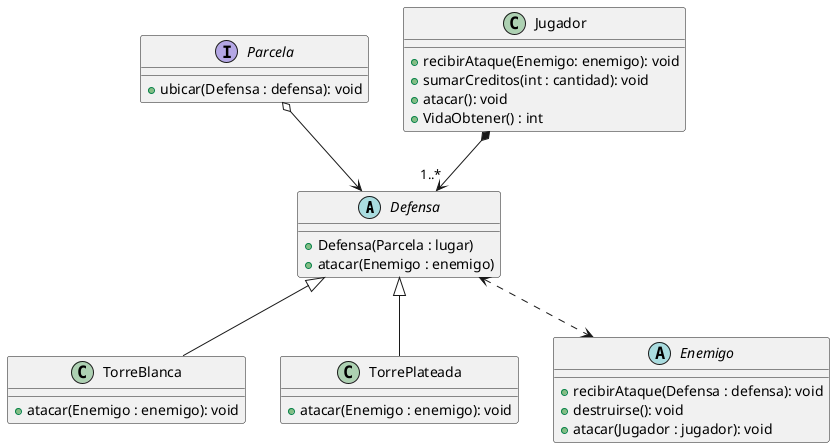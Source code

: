 @startuml
'https://plantuml.com/class-diagram

abstract class Defensa {
    +Defensa(Parcela : lugar)
    +atacar(Enemigo : enemigo)
}

class TorreBlanca{
    +atacar(Enemigo : enemigo): void
}

class TorrePlateada{
    +atacar(Enemigo : enemigo): void
}

interface Parcela {
    +ubicar(Defensa : defensa): void
}

abstract class Enemigo {
    +recibirAtaque(Defensa : defensa): void
    +destruirse(): void
    +atacar(Jugador : jugador): void
}

class Jugador {
    +recibirAtaque(Enemigo: enemigo): void
    +sumarCreditos(int : cantidad): void
    +atacar(): void
    +VidaObtener() : int
}

Defensa <|-- TorreBlanca
Defensa <|-- TorrePlateada
Defensa <..> Enemigo
Parcela o--> Defensa
Jugador  *--> "1..*" Defensa


@enduml